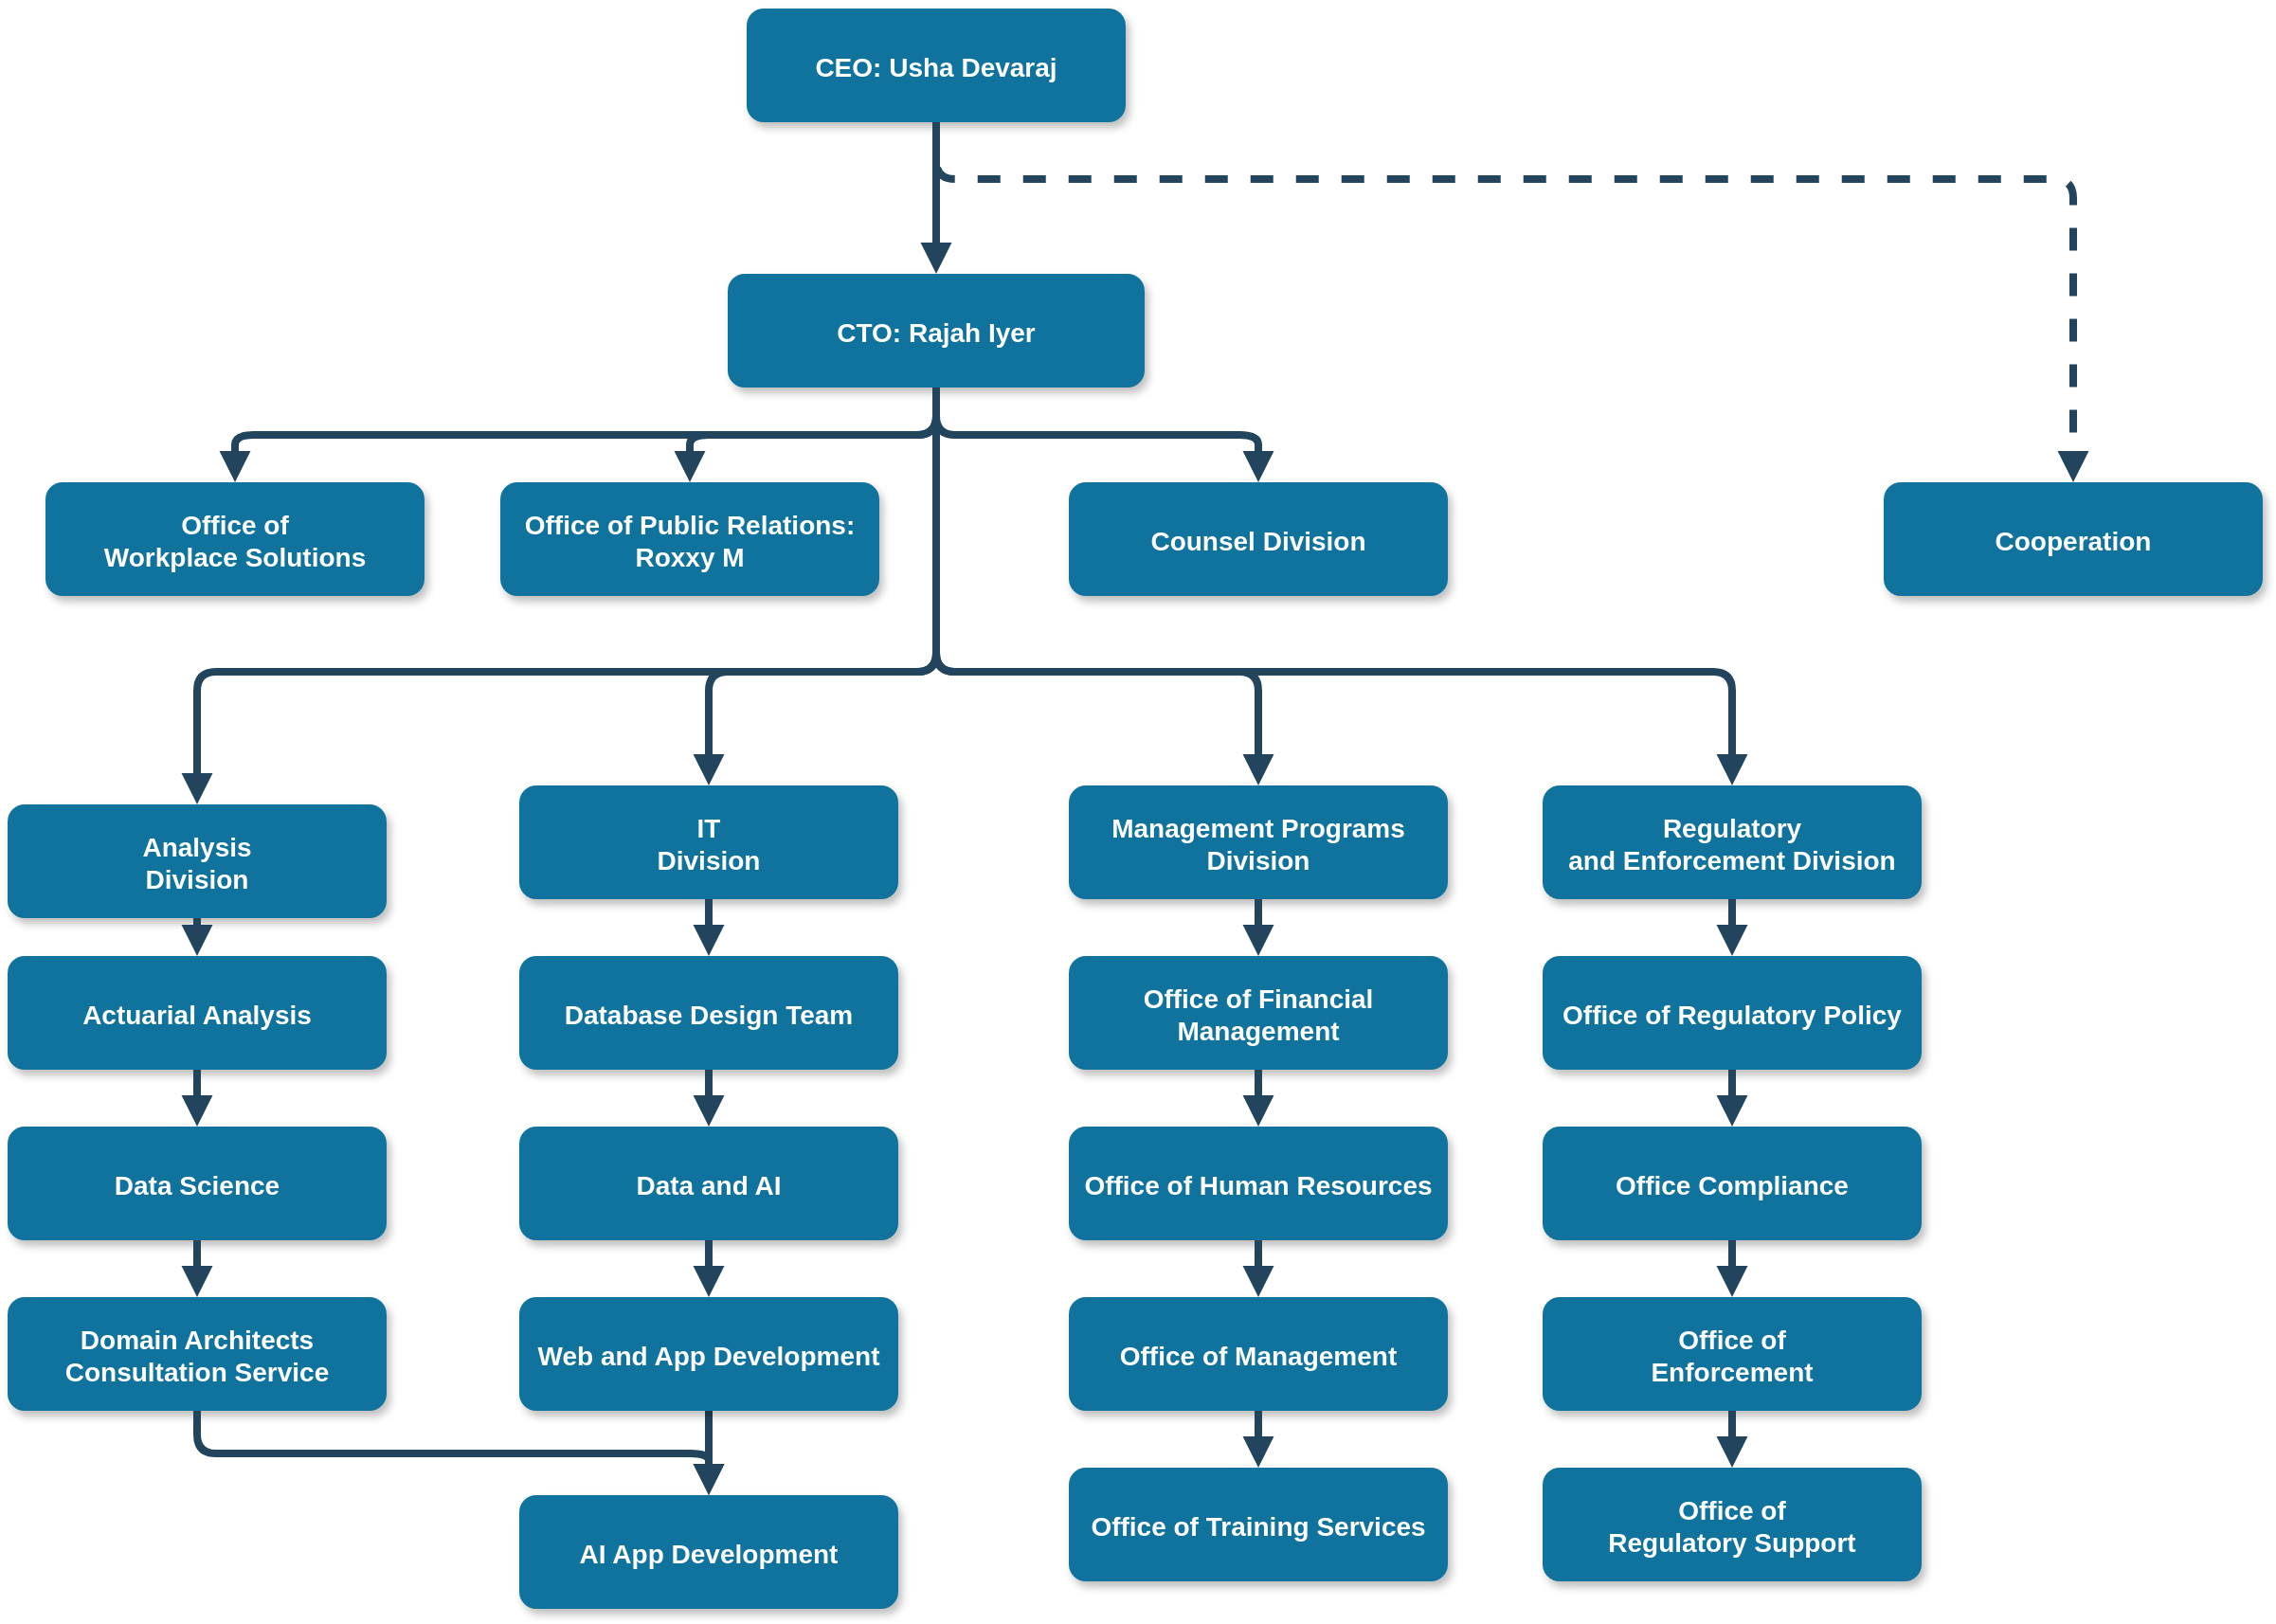 <mxfile version="17.4.2" type="device" pages="2"><diagram name="Team Skleton" id="97916047-d0de-89f5-080d-49f4d83e522f"><mxGraphModel dx="995" dy="902" grid="1" gridSize="10" guides="1" tooltips="1" connect="1" arrows="1" fold="1" page="1" pageScale="1.5" pageWidth="1169" pageHeight="827" background="none" math="0" shadow="0"><root><mxCell id="0"/><mxCell id="1" parent="0"/><mxCell id="2" value="CEO: Usha Devaraj" style="rounded=1;fillColor=#10739E;strokeColor=none;shadow=1;gradientColor=none;fontStyle=1;fontColor=#FFFFFF;fontSize=14;" parent="1" vertex="1"><mxGeometry x="672" y="205.5" width="200" height="60" as="geometry"/></mxCell><mxCell id="3" value="CTO: Rajah Iyer" style="rounded=1;fillColor=#10739E;strokeColor=none;shadow=1;gradientColor=none;fontStyle=1;fontColor=#FFFFFF;fontSize=14;" parent="1" vertex="1"><mxGeometry x="662" y="345.5" width="220" height="60" as="geometry"/></mxCell><mxCell id="4" value="Office of &#10;Workplace Solutions" style="rounded=1;fillColor=#10739E;strokeColor=none;shadow=1;gradientColor=none;fontStyle=1;fontColor=#FFFFFF;fontSize=14;" parent="1" vertex="1"><mxGeometry x="302" y="455.5" width="200" height="60" as="geometry"/></mxCell><mxCell id="5" value="Office of Public Relations: &#10;Roxxy M" style="rounded=1;fillColor=#10739E;strokeColor=none;shadow=1;gradientColor=none;fontStyle=1;fontColor=#FFFFFF;fontSize=14;" parent="1" vertex="1"><mxGeometry x="542" y="455.5" width="200" height="60" as="geometry"/></mxCell><mxCell id="6" value="Counsel Division" style="rounded=1;fillColor=#10739E;strokeColor=none;shadow=1;gradientColor=none;fontStyle=1;fontColor=#FFFFFF;fontSize=14;" parent="1" vertex="1"><mxGeometry x="842" y="455.5" width="200" height="60" as="geometry"/></mxCell><mxCell id="7" value="Cooperation" style="rounded=1;fillColor=#10739E;strokeColor=none;shadow=1;gradientColor=none;fontStyle=1;fontColor=#FFFFFF;fontSize=14;" parent="1" vertex="1"><mxGeometry x="1272" y="455.5" width="200" height="60" as="geometry"/></mxCell><mxCell id="8" value="Analysis &#10;Division" style="rounded=1;fillColor=#10739E;strokeColor=none;shadow=1;gradientColor=none;fontStyle=1;fontColor=#FFFFFF;fontSize=14;" parent="1" vertex="1"><mxGeometry x="282" y="625.5" width="200" height="60" as="geometry"/></mxCell><mxCell id="9" value="Actuarial Analysis" style="rounded=1;fillColor=#10739E;strokeColor=none;shadow=1;gradientColor=none;fontStyle=1;fontColor=#FFFFFF;fontSize=14;" parent="1" vertex="1"><mxGeometry x="282" y="705.5" width="200" height="60" as="geometry"/></mxCell><mxCell id="10" value="Data Science" style="rounded=1;fillColor=#10739E;strokeColor=none;shadow=1;gradientColor=none;fontStyle=1;fontColor=#FFFFFF;fontSize=14;" parent="1" vertex="1"><mxGeometry x="282" y="795.5" width="200" height="60" as="geometry"/></mxCell><mxCell id="11" value="Domain Architects&#10;Consultation Service" style="rounded=1;fillColor=#10739E;strokeColor=none;shadow=1;gradientColor=none;fontStyle=1;fontColor=#FFFFFF;fontSize=14;" parent="1" vertex="1"><mxGeometry x="282" y="885.5" width="200" height="60" as="geometry"/></mxCell><mxCell id="12" value="AI App Development" style="rounded=1;fillColor=#10739E;strokeColor=none;shadow=1;gradientColor=none;fontStyle=1;fontColor=#FFFFFF;fontSize=14;" parent="1" vertex="1"><mxGeometry x="552" y="990" width="200" height="60" as="geometry"/></mxCell><mxCell id="13" value="IT&#10;Division" style="rounded=1;fillColor=#10739E;strokeColor=none;shadow=1;gradientColor=none;fontStyle=1;fontColor=#FFFFFF;fontSize=14;" parent="1" vertex="1"><mxGeometry x="552" y="615.5" width="200" height="60" as="geometry"/></mxCell><mxCell id="14" value="Database Design Team" style="rounded=1;fillColor=#10739E;strokeColor=none;shadow=1;gradientColor=none;fontStyle=1;fontColor=#FFFFFF;fontSize=14;" parent="1" vertex="1"><mxGeometry x="552" y="705.5" width="200" height="60" as="geometry"/></mxCell><mxCell id="15" value="Data and AI" style="rounded=1;fillColor=#10739E;strokeColor=none;shadow=1;gradientColor=none;fontStyle=1;fontColor=#FFFFFF;fontSize=14;" parent="1" vertex="1"><mxGeometry x="552" y="795.5" width="200" height="60" as="geometry"/></mxCell><mxCell id="dmo27CpHYmq7P67J-clj-55" style="edgeStyle=orthogonalEdgeStyle;rounded=1;orthogonalLoop=1;jettySize=auto;html=1;endArrow=block;strokeColor=#23445D;strokeWidth=4;endFill=1;fontStyle=1;" edge="1" parent="1" source="16"><mxGeometry relative="1" as="geometry"><mxPoint x="652" y="990" as="targetPoint"/></mxGeometry></mxCell><mxCell id="16" value="Web and App Development" style="rounded=1;fillColor=#10739E;strokeColor=none;shadow=1;gradientColor=none;fontStyle=1;fontColor=#FFFFFF;fontSize=14;" parent="1" vertex="1"><mxGeometry x="552" y="885.5" width="200" height="60" as="geometry"/></mxCell><mxCell id="18" value="Management Programs &#10;Division" style="rounded=1;fillColor=#10739E;strokeColor=none;shadow=1;gradientColor=none;fontStyle=1;fontColor=#FFFFFF;fontSize=14;" parent="1" vertex="1"><mxGeometry x="842" y="615.5" width="200" height="60" as="geometry"/></mxCell><mxCell id="19" value="Office of Financial &#10;Management" style="rounded=1;fillColor=#10739E;strokeColor=none;shadow=1;gradientColor=none;fontStyle=1;fontColor=#FFFFFF;fontSize=14;" parent="1" vertex="1"><mxGeometry x="842" y="705.5" width="200" height="60" as="geometry"/></mxCell><mxCell id="20" value="Office of Human Resources" style="rounded=1;fillColor=#10739E;strokeColor=none;shadow=1;gradientColor=none;fontStyle=1;fontColor=#FFFFFF;fontSize=14;" parent="1" vertex="1"><mxGeometry x="842" y="795.5" width="200" height="60" as="geometry"/></mxCell><mxCell id="21" value="Office of Management " style="rounded=1;fillColor=#10739E;strokeColor=none;shadow=1;gradientColor=none;fontStyle=1;fontColor=#FFFFFF;fontSize=14;" parent="1" vertex="1"><mxGeometry x="842" y="885.5" width="200" height="60" as="geometry"/></mxCell><mxCell id="22" value="Office of Training Services" style="rounded=1;fillColor=#10739E;strokeColor=none;shadow=1;gradientColor=none;fontStyle=1;fontColor=#FFFFFF;fontSize=14;" parent="1" vertex="1"><mxGeometry x="842" y="975.5" width="200" height="60" as="geometry"/></mxCell><mxCell id="23" value="Regulatory &#10;and Enforcement Division" style="rounded=1;fillColor=#10739E;strokeColor=none;shadow=1;gradientColor=none;fontStyle=1;fontColor=#FFFFFF;fontSize=14;" parent="1" vertex="1"><mxGeometry x="1092" y="615.5" width="200" height="60" as="geometry"/></mxCell><mxCell id="24" value="Office of Regulatory Policy" style="rounded=1;fillColor=#10739E;strokeColor=none;shadow=1;gradientColor=none;fontStyle=1;fontColor=#FFFFFF;fontSize=14;" parent="1" vertex="1"><mxGeometry x="1092" y="705.5" width="200" height="60" as="geometry"/></mxCell><mxCell id="25" value="Office Compliance" style="rounded=1;fillColor=#10739E;strokeColor=none;shadow=1;gradientColor=none;fontStyle=1;fontColor=#FFFFFF;fontSize=14;" parent="1" vertex="1"><mxGeometry x="1092" y="795.5" width="200" height="60" as="geometry"/></mxCell><mxCell id="26" value="Office of &#10;Enforcement" style="rounded=1;fillColor=#10739E;strokeColor=none;shadow=1;gradientColor=none;fontStyle=1;fontColor=#FFFFFF;fontSize=14;" parent="1" vertex="1"><mxGeometry x="1092" y="885.5" width="200" height="60" as="geometry"/></mxCell><mxCell id="27" value="Office of&#10; Regulatory Support" style="rounded=1;fillColor=#10739E;strokeColor=none;shadow=1;gradientColor=none;fontStyle=1;fontColor=#FFFFFF;fontSize=14;" parent="1" vertex="1"><mxGeometry x="1092" y="975.5" width="200" height="60" as="geometry"/></mxCell><mxCell id="29" value="" style="edgeStyle=elbowEdgeStyle;elbow=vertical;strokeWidth=4;endArrow=block;endFill=1;fontStyle=1;strokeColor=#23445D;" parent="1" source="2" target="3" edge="1"><mxGeometry x="22" y="165.5" width="100" height="100" as="geometry"><mxPoint x="22" y="265.5" as="sourcePoint"/><mxPoint x="122" y="165.5" as="targetPoint"/></mxGeometry></mxCell><mxCell id="30" value="" style="edgeStyle=elbowEdgeStyle;elbow=vertical;strokeWidth=4;endArrow=block;endFill=1;fontStyle=1;strokeColor=#23445D;" parent="1" source="3" target="5" edge="1"><mxGeometry x="22" y="165.5" width="100" height="100" as="geometry"><mxPoint x="22" y="265.5" as="sourcePoint"/><mxPoint x="122" y="165.5" as="targetPoint"/></mxGeometry></mxCell><mxCell id="31" value="" style="edgeStyle=elbowEdgeStyle;elbow=vertical;strokeWidth=4;endArrow=block;endFill=1;fontStyle=1;strokeColor=#23445D;" parent="1" source="3" target="4" edge="1"><mxGeometry x="22" y="165.5" width="100" height="100" as="geometry"><mxPoint x="22" y="265.5" as="sourcePoint"/><mxPoint x="122" y="165.5" as="targetPoint"/></mxGeometry></mxCell><mxCell id="32" value="" style="edgeStyle=elbowEdgeStyle;elbow=vertical;strokeWidth=4;endArrow=block;endFill=1;fontStyle=1;strokeColor=#23445D;" parent="1" source="3" target="6" edge="1"><mxGeometry x="22" y="165.5" width="100" height="100" as="geometry"><mxPoint x="22" y="265.5" as="sourcePoint"/><mxPoint x="122" y="165.5" as="targetPoint"/></mxGeometry></mxCell><mxCell id="33" value="" style="edgeStyle=elbowEdgeStyle;elbow=vertical;strokeWidth=4;endArrow=block;endFill=1;fontStyle=1;dashed=1;strokeColor=#23445D;" parent="1" source="2" target="7" edge="1"><mxGeometry x="22" y="165.5" width="100" height="100" as="geometry"><mxPoint x="22" y="265.5" as="sourcePoint"/><mxPoint x="122" y="165.5" as="targetPoint"/><Array as="points"><mxPoint x="1062" y="295.5"/></Array></mxGeometry></mxCell><mxCell id="34" value="" style="edgeStyle=elbowEdgeStyle;elbow=vertical;strokeWidth=4;endArrow=block;endFill=1;fontStyle=1;strokeColor=#23445D;" parent="1" source="3" target="8" edge="1"><mxGeometry x="22" y="165.5" width="100" height="100" as="geometry"><mxPoint x="22" y="265.5" as="sourcePoint"/><mxPoint x="122" y="165.5" as="targetPoint"/><Array as="points"><mxPoint x="552" y="555.5"/></Array></mxGeometry></mxCell><mxCell id="37" value="" style="edgeStyle=elbowEdgeStyle;elbow=vertical;strokeWidth=4;endArrow=block;endFill=1;fontStyle=1;strokeColor=#23445D;" parent="1" source="3" target="23" edge="1"><mxGeometry x="22" y="165.5" width="100" height="100" as="geometry"><mxPoint x="22" y="265.5" as="sourcePoint"/><mxPoint x="122" y="165.5" as="targetPoint"/><Array as="points"><mxPoint x="972" y="555.5"/></Array></mxGeometry></mxCell><mxCell id="38" value="" style="edgeStyle=elbowEdgeStyle;elbow=vertical;strokeWidth=4;endArrow=block;endFill=1;fontStyle=1;strokeColor=#23445D;" parent="1" source="8" target="9" edge="1"><mxGeometry x="62" y="165.5" width="100" height="100" as="geometry"><mxPoint x="62" y="265.5" as="sourcePoint"/><mxPoint x="162" y="165.5" as="targetPoint"/></mxGeometry></mxCell><mxCell id="39" value="" style="edgeStyle=elbowEdgeStyle;elbow=vertical;strokeWidth=4;endArrow=block;endFill=1;fontStyle=1;strokeColor=#23445D;" parent="1" source="9" target="10" edge="1"><mxGeometry x="62" y="175.5" width="100" height="100" as="geometry"><mxPoint x="62" y="275.5" as="sourcePoint"/><mxPoint x="162" y="175.5" as="targetPoint"/></mxGeometry></mxCell><mxCell id="40" value="" style="edgeStyle=elbowEdgeStyle;elbow=vertical;strokeWidth=4;endArrow=block;endFill=1;fontStyle=1;strokeColor=#23445D;" parent="1" source="10" target="11" edge="1"><mxGeometry x="62" y="185.5" width="100" height="100" as="geometry"><mxPoint x="62" y="285.5" as="sourcePoint"/><mxPoint x="162" y="185.5" as="targetPoint"/></mxGeometry></mxCell><mxCell id="41" value="" style="edgeStyle=elbowEdgeStyle;elbow=vertical;strokeWidth=4;endArrow=block;endFill=1;fontStyle=1;strokeColor=#23445D;" parent="1" source="11" target="12" edge="1"><mxGeometry x="62" y="195.5" width="100" height="100" as="geometry"><mxPoint x="62" y="295.5" as="sourcePoint"/><mxPoint x="162" y="195.5" as="targetPoint"/></mxGeometry></mxCell><mxCell id="42" value="" style="edgeStyle=elbowEdgeStyle;elbow=vertical;strokeWidth=4;endArrow=block;endFill=1;fontStyle=1;strokeColor=#23445D;" parent="1" source="13" target="14" edge="1"><mxGeometry x="62" y="165.5" width="100" height="100" as="geometry"><mxPoint x="62" y="265.5" as="sourcePoint"/><mxPoint x="162" y="165.5" as="targetPoint"/></mxGeometry></mxCell><mxCell id="43" value="" style="edgeStyle=elbowEdgeStyle;elbow=vertical;strokeWidth=4;endArrow=block;endFill=1;fontStyle=1;strokeColor=#23445D;" parent="1" source="14" target="15" edge="1"><mxGeometry x="62" y="175.5" width="100" height="100" as="geometry"><mxPoint x="62" y="275.5" as="sourcePoint"/><mxPoint x="162" y="175.5" as="targetPoint"/></mxGeometry></mxCell><mxCell id="44" value="" style="edgeStyle=elbowEdgeStyle;elbow=vertical;strokeWidth=4;endArrow=block;endFill=1;fontStyle=1;strokeColor=#23445D;" parent="1" source="15" target="16" edge="1"><mxGeometry x="62" y="185.5" width="100" height="100" as="geometry"><mxPoint x="62" y="285.5" as="sourcePoint"/><mxPoint x="162" y="185.5" as="targetPoint"/></mxGeometry></mxCell><mxCell id="46" value="" style="edgeStyle=elbowEdgeStyle;elbow=vertical;strokeWidth=4;endArrow=block;endFill=1;fontStyle=1;strokeColor=#23445D;" parent="1" source="18" target="19" edge="1"><mxGeometry x="72" y="165.5" width="100" height="100" as="geometry"><mxPoint x="72" y="265.5" as="sourcePoint"/><mxPoint x="172" y="165.5" as="targetPoint"/></mxGeometry></mxCell><mxCell id="47" value="" style="edgeStyle=elbowEdgeStyle;elbow=vertical;strokeWidth=4;endArrow=block;endFill=1;fontStyle=1;strokeColor=#23445D;" parent="1" source="19" target="20" edge="1"><mxGeometry x="72" y="175.5" width="100" height="100" as="geometry"><mxPoint x="72" y="275.5" as="sourcePoint"/><mxPoint x="172" y="175.5" as="targetPoint"/></mxGeometry></mxCell><mxCell id="48" value="" style="edgeStyle=elbowEdgeStyle;elbow=vertical;strokeWidth=4;endArrow=block;endFill=1;fontStyle=1;strokeColor=#23445D;" parent="1" source="20" target="21" edge="1"><mxGeometry x="72" y="185.5" width="100" height="100" as="geometry"><mxPoint x="72" y="285.5" as="sourcePoint"/><mxPoint x="172" y="185.5" as="targetPoint"/></mxGeometry></mxCell><mxCell id="49" value="" style="edgeStyle=elbowEdgeStyle;elbow=vertical;strokeWidth=4;endArrow=block;endFill=1;fontStyle=1;strokeColor=#23445D;" parent="1" source="21" target="22" edge="1"><mxGeometry x="72" y="195.5" width="100" height="100" as="geometry"><mxPoint x="72" y="295.5" as="sourcePoint"/><mxPoint x="172" y="195.5" as="targetPoint"/></mxGeometry></mxCell><mxCell id="50" value="" style="edgeStyle=elbowEdgeStyle;elbow=vertical;strokeWidth=4;endArrow=block;endFill=1;fontStyle=1;strokeColor=#23445D;" parent="1" source="23" target="24" edge="1"><mxGeometry x="72" y="165.5" width="100" height="100" as="geometry"><mxPoint x="72" y="265.5" as="sourcePoint"/><mxPoint x="172" y="165.5" as="targetPoint"/></mxGeometry></mxCell><mxCell id="51" value="" style="edgeStyle=elbowEdgeStyle;elbow=vertical;strokeWidth=4;endArrow=block;endFill=1;fontStyle=1;strokeColor=#23445D;" parent="1" source="24" target="25" edge="1"><mxGeometry x="72" y="175.5" width="100" height="100" as="geometry"><mxPoint x="72" y="275.5" as="sourcePoint"/><mxPoint x="172" y="175.5" as="targetPoint"/></mxGeometry></mxCell><mxCell id="52" value="" style="edgeStyle=elbowEdgeStyle;elbow=vertical;strokeWidth=4;endArrow=block;endFill=1;fontStyle=1;strokeColor=#23445D;" parent="1" source="25" target="26" edge="1"><mxGeometry x="72" y="185.5" width="100" height="100" as="geometry"><mxPoint x="72" y="285.5" as="sourcePoint"/><mxPoint x="172" y="185.5" as="targetPoint"/></mxGeometry></mxCell><mxCell id="53" value="" style="edgeStyle=elbowEdgeStyle;elbow=vertical;strokeWidth=4;endArrow=block;endFill=1;fontStyle=1;strokeColor=#23445D;" parent="1" source="26" target="27" edge="1"><mxGeometry x="72" y="195.5" width="100" height="100" as="geometry"><mxPoint x="72" y="295.5" as="sourcePoint"/><mxPoint x="172" y="195.5" as="targetPoint"/></mxGeometry></mxCell><mxCell id="54" value="" style="edgeStyle=elbowEdgeStyle;elbow=vertical;strokeWidth=4;endArrow=block;endFill=1;fontStyle=1;strokeColor=#23445D;" parent="1" source="3" target="13" edge="1"><mxGeometry x="22" y="165.5" width="100" height="100" as="geometry"><mxPoint x="22" y="265.5" as="sourcePoint"/><mxPoint x="122" y="165.5" as="targetPoint"/><Array as="points"><mxPoint x="652" y="555.5"/></Array></mxGeometry></mxCell><mxCell id="55" value="" style="edgeStyle=elbowEdgeStyle;elbow=vertical;strokeWidth=4;endArrow=block;endFill=1;fontStyle=1;strokeColor=#23445D;" parent="1" source="3" target="18" edge="1"><mxGeometry x="22" y="165.5" width="100" height="100" as="geometry"><mxPoint x="22" y="265.5" as="sourcePoint"/><mxPoint x="122" y="165.5" as="targetPoint"/><Array as="points"><mxPoint x="942" y="555.5"/></Array></mxGeometry></mxCell></root></mxGraphModel></diagram><diagram id="Vmle_VJ1qDb3r35hvKy_" name="Angular Architecture"><mxGraphModel dx="1194" dy="1082" grid="1" gridSize="10" guides="1" tooltips="1" connect="1" arrows="1" fold="1" page="1" pageScale="1" pageWidth="1169" pageHeight="827" math="0" shadow="0"><root><mxCell id="0"/><mxCell id="1" parent="0"/><mxCell id="emf9gNnZbnz4ATXIz2d1-1" value="Service" style="rounded=1;fillColor=#10739E;strokeColor=none;shadow=1;gradientColor=none;fontStyle=1;fontColor=#FFFFFF;fontSize=14;" vertex="1" parent="1"><mxGeometry x="520" y="615.5" width="200" height="60" as="geometry"/></mxCell><mxCell id="emf9gNnZbnz4ATXIz2d1-2" value="Component" style="rounded=1;fillColor=#10739E;strokeColor=none;shadow=1;gradientColor=none;fontStyle=1;fontColor=#FFFFFF;fontSize=14;" vertex="1" parent="1"><mxGeometry x="790" y="615.5" width="200" height="60" as="geometry"/></mxCell><mxCell id="emf9gNnZbnz4ATXIz2d1-3" value="Models: State Data " style="rounded=1;fillColor=#10739E;strokeColor=none;shadow=1;gradientColor=none;fontStyle=1;fontColor=#FFFFFF;fontSize=14;" vertex="1" parent="1"><mxGeometry x="790" y="730" width="200" height="60" as="geometry"/></mxCell><mxCell id="emf9gNnZbnz4ATXIz2d1-5" value="Routing Modules" style="rounded=1;fillColor=#10739E;strokeColor=none;shadow=1;gradientColor=none;fontStyle=1;fontColor=#FFFFFF;fontSize=14;" vertex="1" parent="1"><mxGeometry x="1066.5" y="615.5" width="200" height="60" as="geometry"/></mxCell><mxCell id="emf9gNnZbnz4ATXIz2d1-6" value="App Routing Module" style="rounded=1;fillColor=#10739E;strokeColor=none;shadow=1;gradientColor=none;fontStyle=1;fontColor=#FFFFFF;fontSize=14;" vertex="1" parent="1"><mxGeometry x="1330" y="615.5" width="200" height="60" as="geometry"/></mxCell><mxCell id="emf9gNnZbnz4ATXIz2d1-7" value="Service" style="swimlane;" vertex="1" parent="1"><mxGeometry x="479" y="690" width="273" height="490" as="geometry"/></mxCell><mxCell id="emf9gNnZbnz4ATXIz2d1-8" value="&lt;div style=&quot;text-align: justify&quot;&gt;&lt;div&gt;The purpose of Angular services &lt;br&gt;is to provide a way t&lt;span&gt;o share data, &lt;br&gt;functionality, and logic&amp;nbsp;&lt;/span&gt;&lt;/div&gt;&lt;div&gt;between different parts of an Angular&amp;nbsp;&lt;/div&gt;&lt;div&gt;application. Services act as singletons,&lt;/div&gt;&lt;div&gt;&amp;nbsp;meaning they are created once&amp;nbsp;&lt;/div&gt;&lt;div&gt;and shared throughout the&amp;nbsp;&lt;/div&gt;&lt;div&gt;application, making them an&amp;nbsp;&lt;/div&gt;&lt;div&gt;essential component in &lt;br&gt;Angular's architecture.&lt;/div&gt;&lt;div&gt;&lt;br&gt;&lt;/div&gt;&lt;div&gt;Data Sharing:&amp;nbsp;&lt;/div&gt;&lt;div&gt;&lt;br&gt;&lt;/div&gt;&lt;div&gt;Business Logic Separation:&amp;nbsp;&lt;/div&gt;&lt;div&gt;&lt;br&gt;&lt;/div&gt;&lt;div&gt;Code Reusability:&amp;nbsp;&lt;/div&gt;&lt;div&gt;&lt;br&gt;&lt;/div&gt;&lt;div&gt;Dependency Injection:&amp;nbsp;&lt;/div&gt;&lt;div&gt;&lt;br&gt;&lt;/div&gt;&lt;div&gt;Communication Between Components:&amp;nbsp;&lt;/div&gt;&lt;div&gt;&lt;br&gt;&lt;/div&gt;&lt;div&gt;State Management:&amp;nbsp;&lt;/div&gt;&lt;div&gt;&lt;br&gt;&lt;/div&gt;&lt;div&gt;API Integration:&amp;nbsp;&lt;/div&gt;&lt;div&gt;&lt;br&gt;&lt;/div&gt;&lt;div&gt;Mocking and Testing:&amp;nbsp;&lt;/div&gt;&lt;div&gt;&lt;br&gt;&lt;/div&gt;&lt;/div&gt;" style="text;html=1;align=center;verticalAlign=middle;resizable=0;points=[];autosize=1;strokeColor=none;fillColor=none;" vertex="1" parent="emf9gNnZbnz4ATXIz2d1-7"><mxGeometry x="18" y="30" width="230" height="380" as="geometry"/></mxCell><mxCell id="emf9gNnZbnz4ATXIz2d1-9" value="Component" style="swimlane;" vertex="1" parent="1"><mxGeometry x="757" y="120" width="273" height="485" as="geometry"/></mxCell><mxCell id="emf9gNnZbnz4ATXIz2d1-10" value="&lt;div style=&quot;text-align: justify&quot;&gt;&lt;div&gt;&lt;div&gt;In AngularJS, a component serves&amp;nbsp;&lt;/div&gt;&lt;div&gt;as a building block for the user&amp;nbsp;&lt;/div&gt;&lt;div&gt;interface, encapsulating the template,&amp;nbsp;&lt;/div&gt;&lt;div&gt;controller, and additional configuration&amp;nbsp;&lt;/div&gt;&lt;div&gt;related to that specific piece of&amp;nbsp;&lt;/div&gt;&lt;div&gt;the application. Components are an&amp;nbsp;&lt;/div&gt;&lt;div&gt;essential part of AngularJS's&amp;nbsp;&lt;/div&gt;&lt;div&gt;architecture and play a central role in&amp;nbsp;&lt;/div&gt;&lt;div&gt;creating dynamic, interactive,&amp;nbsp;&lt;/div&gt;&lt;div&gt;and reusable UI elements.&lt;/div&gt;&lt;div&gt;&lt;br&gt;&lt;/div&gt;&lt;div&gt;Modularity:&amp;nbsp;&lt;/div&gt;&lt;div&gt;&lt;br&gt;&lt;/div&gt;&lt;div&gt;Reusability:&amp;nbsp;&lt;/div&gt;&lt;div&gt;&lt;br&gt;&lt;/div&gt;&lt;div&gt;Encapsulation:&amp;nbsp;&lt;/div&gt;&lt;div&gt;&lt;br&gt;&lt;/div&gt;&lt;div&gt;Separation of Concerns:&amp;nbsp;&lt;/div&gt;&lt;div&gt;&lt;br&gt;&lt;/div&gt;&lt;div&gt;Data Binding:&amp;nbsp;&lt;/div&gt;&lt;div&gt;&lt;br&gt;&lt;/div&gt;&lt;div&gt;Directives and Custom HTML Elements:&amp;nbsp;&lt;/div&gt;&lt;div&gt;&lt;br&gt;&lt;/div&gt;&lt;div&gt;Event Handling:&amp;nbsp;&lt;/div&gt;&lt;div&gt;&lt;br&gt;&lt;/div&gt;&lt;div&gt;Routing:&amp;nbsp;&lt;/div&gt;&lt;div&gt;&lt;br&gt;&lt;/div&gt;&lt;div&gt;Testability:&amp;nbsp;&lt;/div&gt;&lt;div&gt;&lt;br&gt;&lt;/div&gt;&lt;div&gt;Readability and Maintainability:&amp;nbsp;&lt;/div&gt;&lt;/div&gt;&lt;/div&gt;" style="text;html=1;align=center;verticalAlign=middle;resizable=0;points=[];autosize=1;strokeColor=none;fillColor=none;" vertex="1" parent="emf9gNnZbnz4ATXIz2d1-9"><mxGeometry x="18" y="27.5" width="230" height="430" as="geometry"/></mxCell><mxCell id="emf9gNnZbnz4ATXIz2d1-11" value="Routing Module" style="swimlane;" vertex="1" parent="1"><mxGeometry x="1030" y="695" width="273" height="485" as="geometry"/></mxCell><mxCell id="emf9gNnZbnz4ATXIz2d1-12" value="&lt;div style=&quot;text-align: justify&quot;&gt;&lt;div&gt;&lt;br&gt;&lt;/div&gt;&lt;div&gt;In AngularJS, routing is typically&amp;nbsp;&lt;/div&gt;&lt;div&gt;achieved using the ngRoute module,&amp;nbsp;&lt;/div&gt;&lt;div&gt;which provides a client-side routing&amp;nbsp;&lt;/div&gt;&lt;div&gt;mechanism. The ngRoute module allows&amp;nbsp;&lt;/div&gt;&lt;div&gt;you to map different URLs to&amp;nbsp;&lt;/div&gt;&lt;div&gt;different views or templates&amp;nbsp;&lt;/div&gt;&lt;div&gt;and manage navigation within your&amp;nbsp;&lt;/div&gt;&lt;div&gt;AngularJS application without the&amp;nbsp;&lt;/div&gt;&lt;div&gt;need for a full-page reload.&lt;/div&gt;&lt;div&gt;E.g.,&lt;/div&gt;&lt;div&gt;&lt;br&gt;&lt;/div&gt;&lt;div&gt;app.config(function($routeProvider) {&lt;/div&gt;&lt;div&gt;&amp;nbsp; $routeProvider&lt;/div&gt;&lt;div&gt;&amp;nbsp; &amp;nbsp; .when('/', {&lt;/div&gt;&lt;div&gt;&amp;nbsp; &amp;nbsp; &amp;nbsp; templateUrl: 'views/home.html',&lt;/div&gt;&lt;div&gt;&amp;nbsp; &amp;nbsp; &amp;nbsp; controller: 'HomeController'&lt;/div&gt;&lt;div&gt;&amp;nbsp; &amp;nbsp; })&lt;/div&gt;&lt;div&gt;&amp;nbsp; &amp;nbsp; .when('/about', {&lt;/div&gt;&lt;div&gt;&amp;nbsp; &amp;nbsp; &amp;nbsp; templateUrl: 'views/about.html',&lt;/div&gt;&lt;div&gt;&amp;nbsp; &amp;nbsp; &amp;nbsp; controller: 'AboutController'&lt;/div&gt;&lt;div&gt;&amp;nbsp; &amp;nbsp; })&lt;/div&gt;&lt;div&gt;&amp;nbsp; &amp;nbsp; .when('/contact', {&lt;/div&gt;&lt;div&gt;&amp;nbsp; &amp;nbsp; &amp;nbsp; templateUrl: 'views/contact.html',&lt;/div&gt;&lt;div&gt;&amp;nbsp; &amp;nbsp; &amp;nbsp; controller: 'ContactController'&lt;/div&gt;&lt;div&gt;&amp;nbsp; &amp;nbsp; })&lt;/div&gt;&lt;div&gt;&amp;nbsp; &amp;nbsp; .otherwise({&lt;/div&gt;&lt;div&gt;&amp;nbsp; &amp;nbsp; &amp;nbsp; redirectTo: '/'&lt;/div&gt;&lt;div&gt;&amp;nbsp; &amp;nbsp; });&lt;/div&gt;&lt;div&gt;});&lt;/div&gt;&lt;/div&gt;" style="text;html=1;align=center;verticalAlign=middle;resizable=0;points=[];autosize=1;strokeColor=none;fillColor=none;" vertex="1" parent="emf9gNnZbnz4ATXIz2d1-11"><mxGeometry x="13" y="27.5" width="240" height="430" as="geometry"/></mxCell><mxCell id="emf9gNnZbnz4ATXIz2d1-13" value="Routing Module" style="swimlane;" vertex="1" parent="1"><mxGeometry x="1290" y="110" width="273" height="485" as="geometry"/></mxCell><mxCell id="emf9gNnZbnz4ATXIz2d1-14" value="&lt;div style=&quot;text-align: justify&quot;&gt;&lt;div&gt;AppModule:&lt;/div&gt;&lt;div&gt;The AppModule is the root module&amp;nbsp;&lt;/div&gt;&lt;div&gt;of an Angular application.&amp;nbsp;&lt;/div&gt;&lt;div&gt;It acts as the entry point for&amp;nbsp;&lt;/div&gt;&lt;div&gt;bootstrapping the application&amp;nbsp;&lt;/div&gt;&lt;div&gt;and brings together all the&amp;nbsp;&lt;/div&gt;&lt;div&gt;components, directives, services,&amp;nbsp;&lt;/div&gt;&lt;div&gt;and other modules that make up&amp;nbsp;&lt;/div&gt;&lt;div&gt;the application.&lt;/div&gt;&lt;div&gt;&lt;br&gt;&lt;/div&gt;&lt;div&gt;&lt;br&gt;&lt;/div&gt;&lt;div&gt;// app.module.ts&lt;/div&gt;&lt;div&gt;import { NgModule } from ..&lt;/div&gt;&lt;div&gt;import { BrowserModule } from&amp;nbsp;&lt;/div&gt;&lt;div&gt;import { AppComponent } from&amp;nbsp;&lt;/div&gt;&lt;div&gt;&lt;br&gt;&lt;/div&gt;&lt;div&gt;@NgModule({&lt;/div&gt;&lt;div&gt;&amp;nbsp; declarations: [AppComponent],&amp;nbsp;&lt;/div&gt;&lt;div&gt;&amp;nbsp; // Components, directives, and&amp;nbsp;&lt;/div&gt;&lt;div&gt;&amp;nbsp; //pipes used in this module&lt;/div&gt;&lt;div&gt;&amp;nbsp; imports: [BrowserModule],&amp;nbsp;&lt;/div&gt;&lt;div&gt;&amp;nbsp; // Other imported modules&lt;/div&gt;&lt;div&gt;&amp;nbsp; providers: [],&amp;nbsp;&lt;/div&gt;&lt;div&gt;&amp;nbsp; // Services provided at&amp;nbsp;&lt;/div&gt;&lt;div&gt;&amp;nbsp; //the application level&lt;/div&gt;&lt;div&gt;&amp;nbsp; //bootstrap: [AppComponent],&amp;nbsp;&lt;/div&gt;&lt;div&gt;&amp;nbsp; // The root component to&amp;nbsp;&lt;/div&gt;&lt;div&gt;&amp;nbsp; //bootstrap the application&lt;/div&gt;&lt;div&gt;})&lt;/div&gt;&lt;div&gt;export class AppModule {}&lt;/div&gt;&lt;/div&gt;" style="text;html=1;align=center;verticalAlign=middle;resizable=0;points=[];autosize=1;strokeColor=none;fillColor=none;" vertex="1" parent="emf9gNnZbnz4ATXIz2d1-13"><mxGeometry x="33" y="27.5" width="200" height="430" as="geometry"/></mxCell></root></mxGraphModel></diagram></mxfile>